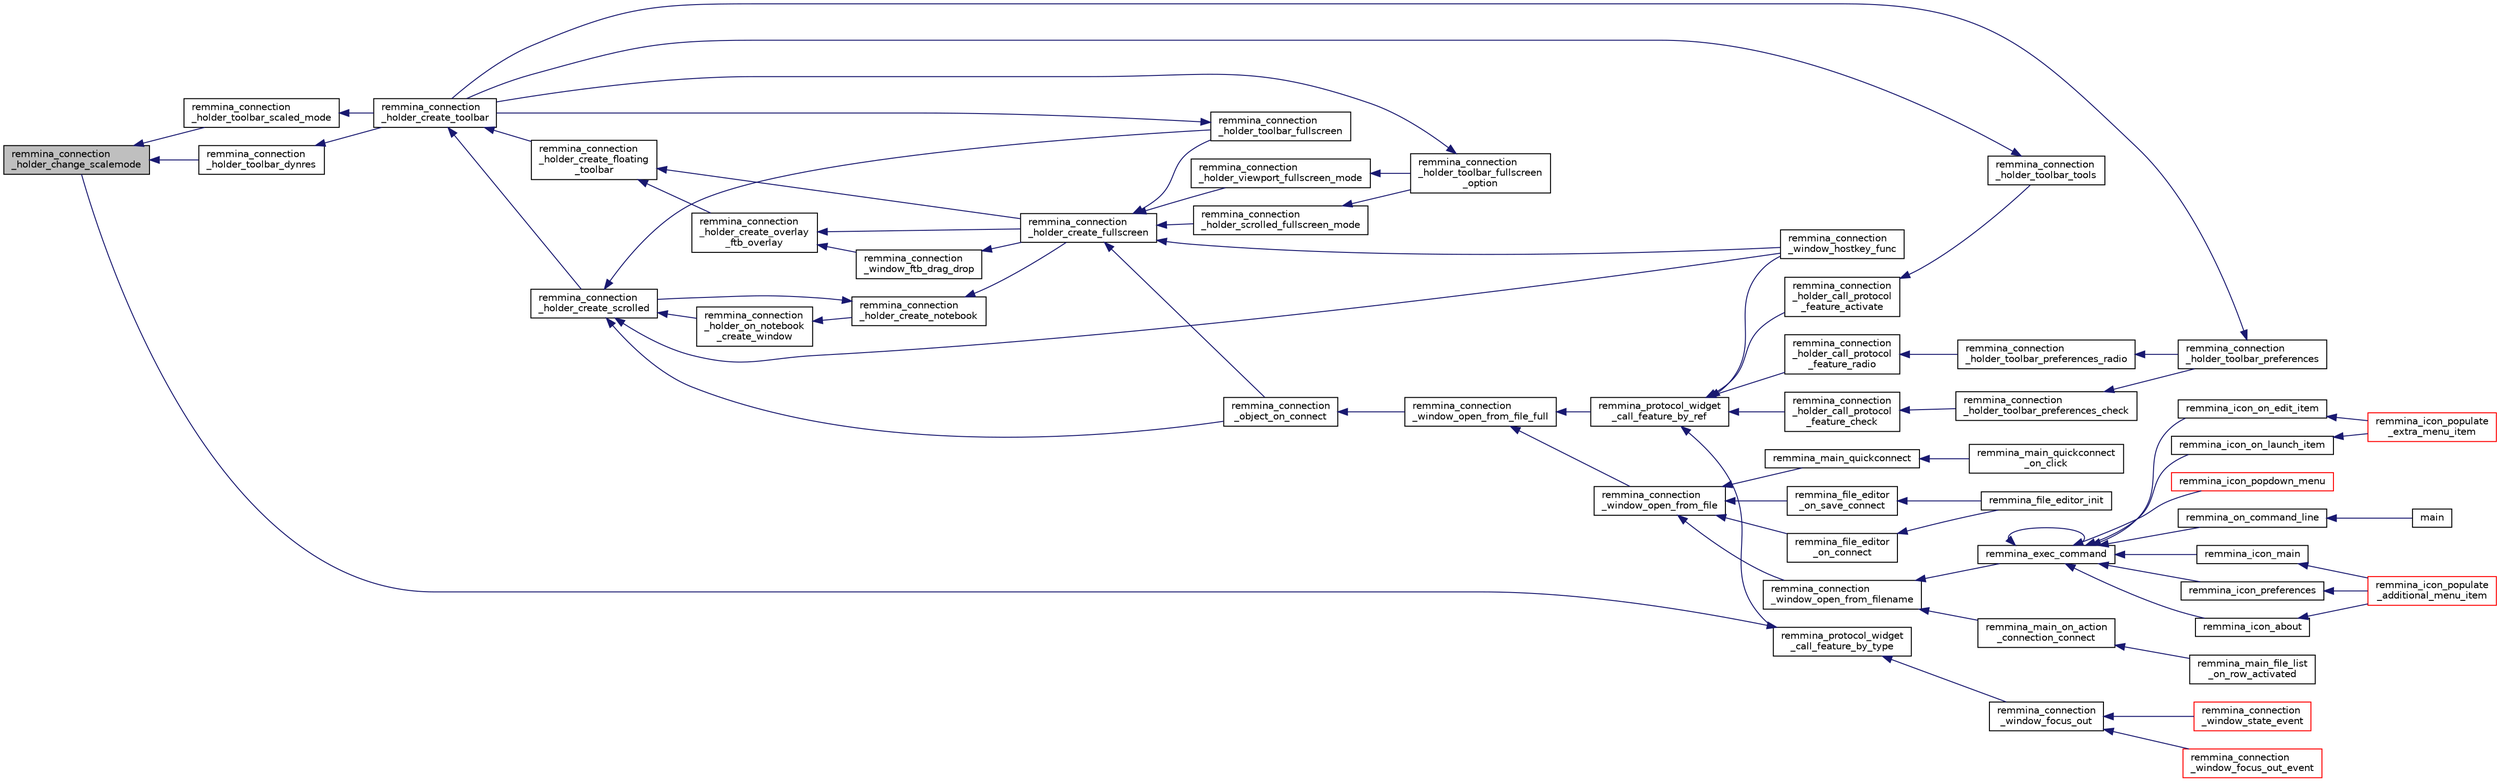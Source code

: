 digraph "remmina_connection_holder_change_scalemode"
{
  edge [fontname="Helvetica",fontsize="10",labelfontname="Helvetica",labelfontsize="10"];
  node [fontname="Helvetica",fontsize="10",shape=record];
  rankdir="LR";
  Node1491 [label="remmina_connection\l_holder_change_scalemode",height=0.2,width=0.4,color="black", fillcolor="grey75", style="filled", fontcolor="black"];
  Node1491 -> Node1492 [dir="back",color="midnightblue",fontsize="10",style="solid",fontname="Helvetica"];
  Node1492 [label="remmina_connection\l_holder_toolbar_dynres",height=0.2,width=0.4,color="black", fillcolor="white", style="filled",URL="$remmina__connection__window_8c.html#a576e3800c7371f63b27e3832848ac4e5"];
  Node1492 -> Node1493 [dir="back",color="midnightblue",fontsize="10",style="solid",fontname="Helvetica"];
  Node1493 [label="remmina_connection\l_holder_create_toolbar",height=0.2,width=0.4,color="black", fillcolor="white", style="filled",URL="$remmina__connection__window_8c.html#af8138da72278e9e9000276e08a6fd984"];
  Node1493 -> Node1494 [dir="back",color="midnightblue",fontsize="10",style="solid",fontname="Helvetica"];
  Node1494 [label="remmina_connection\l_holder_create_floating\l_toolbar",height=0.2,width=0.4,color="black", fillcolor="white", style="filled",URL="$remmina__connection__window_8c.html#a967dca6c1876afc3e6bcb763f9709d43"];
  Node1494 -> Node1495 [dir="back",color="midnightblue",fontsize="10",style="solid",fontname="Helvetica"];
  Node1495 [label="remmina_connection\l_holder_create_overlay\l_ftb_overlay",height=0.2,width=0.4,color="black", fillcolor="white", style="filled",URL="$remmina__connection__window_8c.html#ab2edcb806312b3367c70fbb13c383ae0"];
  Node1495 -> Node1496 [dir="back",color="midnightblue",fontsize="10",style="solid",fontname="Helvetica"];
  Node1496 [label="remmina_connection\l_window_ftb_drag_drop",height=0.2,width=0.4,color="black", fillcolor="white", style="filled",URL="$remmina__connection__window_8c.html#a15c9b2bd929f8f2bb64d0bb6fa60f067"];
  Node1496 -> Node1497 [dir="back",color="midnightblue",fontsize="10",style="solid",fontname="Helvetica"];
  Node1497 [label="remmina_connection\l_holder_create_fullscreen",height=0.2,width=0.4,color="black", fillcolor="white", style="filled",URL="$remmina__connection__window_8c.html#ae67ca4d276339723c1ff87fc224eaccf"];
  Node1497 -> Node1498 [dir="back",color="midnightblue",fontsize="10",style="solid",fontname="Helvetica"];
  Node1498 [label="remmina_connection\l_holder_toolbar_fullscreen",height=0.2,width=0.4,color="black", fillcolor="white", style="filled",URL="$remmina__connection__window_8c.html#a02ac20f50f1b7b816bd7208127efdbee"];
  Node1498 -> Node1493 [dir="back",color="midnightblue",fontsize="10",style="solid",fontname="Helvetica"];
  Node1497 -> Node1499 [dir="back",color="midnightblue",fontsize="10",style="solid",fontname="Helvetica"];
  Node1499 [label="remmina_connection\l_holder_viewport_fullscreen_mode",height=0.2,width=0.4,color="black", fillcolor="white", style="filled",URL="$remmina__connection__window_8c.html#a0e99d0ff8c39f2c6de508eee9ef498c5"];
  Node1499 -> Node1500 [dir="back",color="midnightblue",fontsize="10",style="solid",fontname="Helvetica"];
  Node1500 [label="remmina_connection\l_holder_toolbar_fullscreen\l_option",height=0.2,width=0.4,color="black", fillcolor="white", style="filled",URL="$remmina__connection__window_8c.html#a1415cdcbed0e6fe9a7978586bf132207"];
  Node1500 -> Node1493 [dir="back",color="midnightblue",fontsize="10",style="solid",fontname="Helvetica"];
  Node1497 -> Node1501 [dir="back",color="midnightblue",fontsize="10",style="solid",fontname="Helvetica"];
  Node1501 [label="remmina_connection\l_holder_scrolled_fullscreen_mode",height=0.2,width=0.4,color="black", fillcolor="white", style="filled",URL="$remmina__connection__window_8c.html#aa25cae5c0e15e13b817b925e42a044a9"];
  Node1501 -> Node1500 [dir="back",color="midnightblue",fontsize="10",style="solid",fontname="Helvetica"];
  Node1497 -> Node1502 [dir="back",color="midnightblue",fontsize="10",style="solid",fontname="Helvetica"];
  Node1502 [label="remmina_connection\l_window_hostkey_func",height=0.2,width=0.4,color="black", fillcolor="white", style="filled",URL="$remmina__connection__window_8c.html#abef663d930076deb3105f86dabe2a9c3"];
  Node1497 -> Node1503 [dir="back",color="midnightblue",fontsize="10",style="solid",fontname="Helvetica"];
  Node1503 [label="remmina_connection\l_object_on_connect",height=0.2,width=0.4,color="black", fillcolor="white", style="filled",URL="$remmina__connection__window_8c.html#a0ad685a873ecef95ec13caba17e0c22e"];
  Node1503 -> Node1504 [dir="back",color="midnightblue",fontsize="10",style="solid",fontname="Helvetica"];
  Node1504 [label="remmina_connection\l_window_open_from_file_full",height=0.2,width=0.4,color="black", fillcolor="white", style="filled",URL="$remmina__connection__window_8h.html#adbf2b670ca3bae96a99cb0b36021a961"];
  Node1504 -> Node1505 [dir="back",color="midnightblue",fontsize="10",style="solid",fontname="Helvetica"];
  Node1505 [label="remmina_connection\l_window_open_from_file",height=0.2,width=0.4,color="black", fillcolor="white", style="filled",URL="$remmina__connection__window_8h.html#a1c7f722a89609523cc4de079cc82f23c"];
  Node1505 -> Node1506 [dir="back",color="midnightblue",fontsize="10",style="solid",fontname="Helvetica"];
  Node1506 [label="remmina_connection\l_window_open_from_filename",height=0.2,width=0.4,color="black", fillcolor="white", style="filled",URL="$remmina__connection__window_8h.html#ab0ed27ef360efc7d92906cbabf9da5db"];
  Node1506 -> Node1507 [dir="back",color="midnightblue",fontsize="10",style="solid",fontname="Helvetica"];
  Node1507 [label="remmina_exec_command",height=0.2,width=0.4,color="black", fillcolor="white", style="filled",URL="$remmina__exec_8h.html#a424cabdcff647797061e7482049d62a7"];
  Node1507 -> Node1508 [dir="back",color="midnightblue",fontsize="10",style="solid",fontname="Helvetica"];
  Node1508 [label="remmina_on_command_line",height=0.2,width=0.4,color="black", fillcolor="white", style="filled",URL="$remmina_8c.html#aeb286fc5bd52ab5382ab8cb495dc2914"];
  Node1508 -> Node1509 [dir="back",color="midnightblue",fontsize="10",style="solid",fontname="Helvetica"];
  Node1509 [label="main",height=0.2,width=0.4,color="black", fillcolor="white", style="filled",URL="$remmina_8c.html#a0ddf1224851353fc92bfbff6f499fa97"];
  Node1507 -> Node1507 [dir="back",color="midnightblue",fontsize="10",style="solid",fontname="Helvetica"];
  Node1507 -> Node1510 [dir="back",color="midnightblue",fontsize="10",style="solid",fontname="Helvetica"];
  Node1510 [label="remmina_icon_main",height=0.2,width=0.4,color="black", fillcolor="white", style="filled",URL="$remmina__icon_8c.html#a920476110ab6410c8fc8cf734109e497"];
  Node1510 -> Node1511 [dir="back",color="midnightblue",fontsize="10",style="solid",fontname="Helvetica"];
  Node1511 [label="remmina_icon_populate\l_additional_menu_item",height=0.2,width=0.4,color="red", fillcolor="white", style="filled",URL="$remmina__icon_8c.html#a8aaf73ed94cf20dcce1c7be26262cb56"];
  Node1507 -> Node1521 [dir="back",color="midnightblue",fontsize="10",style="solid",fontname="Helvetica"];
  Node1521 [label="remmina_icon_preferences",height=0.2,width=0.4,color="black", fillcolor="white", style="filled",URL="$remmina__icon_8c.html#ad3b0e3d12e4854eae05b1afea19da404"];
  Node1521 -> Node1511 [dir="back",color="midnightblue",fontsize="10",style="solid",fontname="Helvetica"];
  Node1507 -> Node1522 [dir="back",color="midnightblue",fontsize="10",style="solid",fontname="Helvetica"];
  Node1522 [label="remmina_icon_about",height=0.2,width=0.4,color="black", fillcolor="white", style="filled",URL="$remmina__icon_8c.html#a5cdf1958ef01e49889bcee2e90e2cf71"];
  Node1522 -> Node1511 [dir="back",color="midnightblue",fontsize="10",style="solid",fontname="Helvetica"];
  Node1507 -> Node1523 [dir="back",color="midnightblue",fontsize="10",style="solid",fontname="Helvetica"];
  Node1523 [label="remmina_icon_on_launch_item",height=0.2,width=0.4,color="black", fillcolor="white", style="filled",URL="$remmina__icon_8c.html#ad1699688680e12abcfd5c74dd2f76d83"];
  Node1523 -> Node1524 [dir="back",color="midnightblue",fontsize="10",style="solid",fontname="Helvetica"];
  Node1524 [label="remmina_icon_populate\l_extra_menu_item",height=0.2,width=0.4,color="red", fillcolor="white", style="filled",URL="$remmina__icon_8c.html#a2847311861df3a2f1c8bbcd35cf3fd6f"];
  Node1507 -> Node1526 [dir="back",color="midnightblue",fontsize="10",style="solid",fontname="Helvetica"];
  Node1526 [label="remmina_icon_on_edit_item",height=0.2,width=0.4,color="black", fillcolor="white", style="filled",URL="$remmina__icon_8c.html#af8708120906a8dc41a7998ebf9ecd129"];
  Node1526 -> Node1524 [dir="back",color="midnightblue",fontsize="10",style="solid",fontname="Helvetica"];
  Node1507 -> Node1527 [dir="back",color="midnightblue",fontsize="10",style="solid",fontname="Helvetica"];
  Node1527 [label="remmina_icon_popdown_menu",height=0.2,width=0.4,color="red", fillcolor="white", style="filled",URL="$remmina__icon_8c.html#a444be76e3c3a065279c5f9abc7fae833"];
  Node1506 -> Node1528 [dir="back",color="midnightblue",fontsize="10",style="solid",fontname="Helvetica"];
  Node1528 [label="remmina_main_on_action\l_connection_connect",height=0.2,width=0.4,color="black", fillcolor="white", style="filled",URL="$remmina__main_8c.html#ae023d1cb099a4f7bee79f13760566cbf"];
  Node1528 -> Node1529 [dir="back",color="midnightblue",fontsize="10",style="solid",fontname="Helvetica"];
  Node1529 [label="remmina_main_file_list\l_on_row_activated",height=0.2,width=0.4,color="black", fillcolor="white", style="filled",URL="$remmina__main_8c.html#aba1a89a2400c5cc8373c6bd34602ac10"];
  Node1505 -> Node1530 [dir="back",color="midnightblue",fontsize="10",style="solid",fontname="Helvetica"];
  Node1530 [label="remmina_file_editor\l_on_connect",height=0.2,width=0.4,color="black", fillcolor="white", style="filled",URL="$remmina__file__editor_8c.html#a73b8581fd1fd77532b748d91a2951f25"];
  Node1530 -> Node1514 [dir="back",color="midnightblue",fontsize="10",style="solid",fontname="Helvetica"];
  Node1514 [label="remmina_file_editor_init",height=0.2,width=0.4,color="black", fillcolor="white", style="filled",URL="$remmina__file__editor_8c.html#a9afd8d41c66f547320930eb331f3124d"];
  Node1505 -> Node1515 [dir="back",color="midnightblue",fontsize="10",style="solid",fontname="Helvetica"];
  Node1515 [label="remmina_file_editor\l_on_save_connect",height=0.2,width=0.4,color="black", fillcolor="white", style="filled",URL="$remmina__file__editor_8c.html#a57224f3f69f04f398de563b71be6b18e"];
  Node1515 -> Node1514 [dir="back",color="midnightblue",fontsize="10",style="solid",fontname="Helvetica"];
  Node1505 -> Node1531 [dir="back",color="midnightblue",fontsize="10",style="solid",fontname="Helvetica"];
  Node1531 [label="remmina_main_quickconnect",height=0.2,width=0.4,color="black", fillcolor="white", style="filled",URL="$remmina__main_8c.html#a802458852abacebfb16f1f4295806a01"];
  Node1531 -> Node1532 [dir="back",color="midnightblue",fontsize="10",style="solid",fontname="Helvetica"];
  Node1532 [label="remmina_main_quickconnect\l_on_click",height=0.2,width=0.4,color="black", fillcolor="white", style="filled",URL="$remmina__main_8c.html#a210e9e04c7c97cc86412044de31f659d"];
  Node1504 -> Node1533 [dir="back",color="midnightblue",fontsize="10",style="solid",fontname="Helvetica"];
  Node1533 [label="remmina_protocol_widget\l_call_feature_by_ref",height=0.2,width=0.4,color="black", fillcolor="white", style="filled",URL="$remmina__protocol__widget_8h.html#a605b69a9aa4393024369cc5070488692"];
  Node1533 -> Node1534 [dir="back",color="midnightblue",fontsize="10",style="solid",fontname="Helvetica"];
  Node1534 [label="remmina_connection\l_holder_call_protocol\l_feature_radio",height=0.2,width=0.4,color="black", fillcolor="white", style="filled",URL="$remmina__connection__window_8c.html#a86280cb973101817f7410af393bc2f98"];
  Node1534 -> Node1535 [dir="back",color="midnightblue",fontsize="10",style="solid",fontname="Helvetica"];
  Node1535 [label="remmina_connection\l_holder_toolbar_preferences_radio",height=0.2,width=0.4,color="black", fillcolor="white", style="filled",URL="$remmina__connection__window_8c.html#a1ddab4aacc284c606ab237eae9c0b5a9"];
  Node1535 -> Node1536 [dir="back",color="midnightblue",fontsize="10",style="solid",fontname="Helvetica"];
  Node1536 [label="remmina_connection\l_holder_toolbar_preferences",height=0.2,width=0.4,color="black", fillcolor="white", style="filled",URL="$remmina__connection__window_8c.html#a78ec7d6e66d6e6569c1a9a0230c74bc8"];
  Node1536 -> Node1493 [dir="back",color="midnightblue",fontsize="10",style="solid",fontname="Helvetica"];
  Node1533 -> Node1537 [dir="back",color="midnightblue",fontsize="10",style="solid",fontname="Helvetica"];
  Node1537 [label="remmina_connection\l_holder_call_protocol\l_feature_check",height=0.2,width=0.4,color="black", fillcolor="white", style="filled",URL="$remmina__connection__window_8c.html#a8d924ded7fe147df8b5f113e2fb1d6e7"];
  Node1537 -> Node1538 [dir="back",color="midnightblue",fontsize="10",style="solid",fontname="Helvetica"];
  Node1538 [label="remmina_connection\l_holder_toolbar_preferences_check",height=0.2,width=0.4,color="black", fillcolor="white", style="filled",URL="$remmina__connection__window_8c.html#ada0dce340f5f1484c496a2357e8a2c69"];
  Node1538 -> Node1536 [dir="back",color="midnightblue",fontsize="10",style="solid",fontname="Helvetica"];
  Node1533 -> Node1539 [dir="back",color="midnightblue",fontsize="10",style="solid",fontname="Helvetica"];
  Node1539 [label="remmina_connection\l_holder_call_protocol\l_feature_activate",height=0.2,width=0.4,color="black", fillcolor="white", style="filled",URL="$remmina__connection__window_8c.html#a4507b43c6fd10bc68d9512c6b253a552"];
  Node1539 -> Node1540 [dir="back",color="midnightblue",fontsize="10",style="solid",fontname="Helvetica"];
  Node1540 [label="remmina_connection\l_holder_toolbar_tools",height=0.2,width=0.4,color="black", fillcolor="white", style="filled",URL="$remmina__connection__window_8c.html#a51cc0b2274049920f67c71047bd76213"];
  Node1540 -> Node1493 [dir="back",color="midnightblue",fontsize="10",style="solid",fontname="Helvetica"];
  Node1533 -> Node1502 [dir="back",color="midnightblue",fontsize="10",style="solid",fontname="Helvetica"];
  Node1533 -> Node1541 [dir="back",color="midnightblue",fontsize="10",style="solid",fontname="Helvetica"];
  Node1541 [label="remmina_protocol_widget\l_call_feature_by_type",height=0.2,width=0.4,color="black", fillcolor="white", style="filled",URL="$remmina__protocol__widget_8h.html#a6a630e96e5b914d60d678ae8eaad4cd9"];
  Node1541 -> Node1491 [dir="back",color="midnightblue",fontsize="10",style="solid",fontname="Helvetica"];
  Node1541 -> Node1542 [dir="back",color="midnightblue",fontsize="10",style="solid",fontname="Helvetica"];
  Node1542 [label="remmina_connection\l_window_focus_out",height=0.2,width=0.4,color="black", fillcolor="white", style="filled",URL="$remmina__connection__window_8c.html#a8c242e0a7ee57ed79099c330d696b43f"];
  Node1542 -> Node1543 [dir="back",color="midnightblue",fontsize="10",style="solid",fontname="Helvetica"];
  Node1543 [label="remmina_connection\l_window_focus_out_event",height=0.2,width=0.4,color="red", fillcolor="white", style="filled",URL="$remmina__connection__window_8c.html#a539828a1dd435bee083d82136691176c"];
  Node1542 -> Node1548 [dir="back",color="midnightblue",fontsize="10",style="solid",fontname="Helvetica"];
  Node1548 [label="remmina_connection\l_window_state_event",height=0.2,width=0.4,color="red", fillcolor="white", style="filled",URL="$remmina__connection__window_8c.html#a174d5b1e983a96c98aae2e8078f462bd"];
  Node1495 -> Node1497 [dir="back",color="midnightblue",fontsize="10",style="solid",fontname="Helvetica"];
  Node1494 -> Node1497 [dir="back",color="midnightblue",fontsize="10",style="solid",fontname="Helvetica"];
  Node1493 -> Node1545 [dir="back",color="midnightblue",fontsize="10",style="solid",fontname="Helvetica"];
  Node1545 [label="remmina_connection\l_holder_create_scrolled",height=0.2,width=0.4,color="black", fillcolor="white", style="filled",URL="$remmina__connection__window_8c.html#a57b3656c37df65d276ddd50a16906dc7"];
  Node1545 -> Node1498 [dir="back",color="midnightblue",fontsize="10",style="solid",fontname="Helvetica"];
  Node1545 -> Node1546 [dir="back",color="midnightblue",fontsize="10",style="solid",fontname="Helvetica"];
  Node1546 [label="remmina_connection\l_holder_on_notebook\l_create_window",height=0.2,width=0.4,color="black", fillcolor="white", style="filled",URL="$remmina__connection__window_8c.html#a2f5fc595c1aad851962aa58e2009bcce"];
  Node1546 -> Node1547 [dir="back",color="midnightblue",fontsize="10",style="solid",fontname="Helvetica"];
  Node1547 [label="remmina_connection\l_holder_create_notebook",height=0.2,width=0.4,color="black", fillcolor="white", style="filled",URL="$remmina__connection__window_8c.html#ae616dc409c5775dc73d9a83c1f081705"];
  Node1547 -> Node1545 [dir="back",color="midnightblue",fontsize="10",style="solid",fontname="Helvetica"];
  Node1547 -> Node1497 [dir="back",color="midnightblue",fontsize="10",style="solid",fontname="Helvetica"];
  Node1545 -> Node1502 [dir="back",color="midnightblue",fontsize="10",style="solid",fontname="Helvetica"];
  Node1545 -> Node1503 [dir="back",color="midnightblue",fontsize="10",style="solid",fontname="Helvetica"];
  Node1491 -> Node1549 [dir="back",color="midnightblue",fontsize="10",style="solid",fontname="Helvetica"];
  Node1549 [label="remmina_connection\l_holder_toolbar_scaled_mode",height=0.2,width=0.4,color="black", fillcolor="white", style="filled",URL="$remmina__connection__window_8c.html#ad6136dd7c0867a5a5f1c0b0645632ee4"];
  Node1549 -> Node1493 [dir="back",color="midnightblue",fontsize="10",style="solid",fontname="Helvetica"];
}
